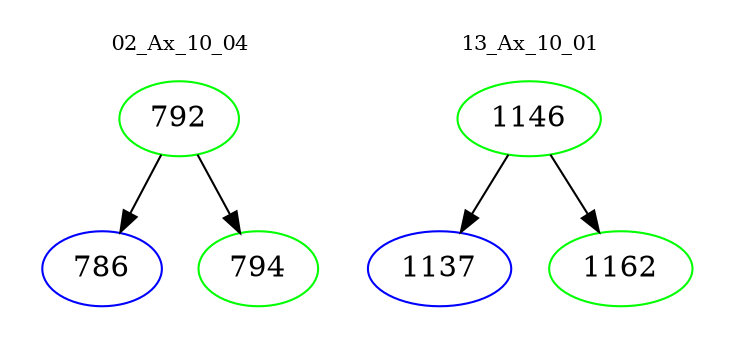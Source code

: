 digraph{
subgraph cluster_0 {
color = white
label = "02_Ax_10_04";
fontsize=10;
T0_792 [label="792", color="green"]
T0_792 -> T0_786 [color="black"]
T0_786 [label="786", color="blue"]
T0_792 -> T0_794 [color="black"]
T0_794 [label="794", color="green"]
}
subgraph cluster_1 {
color = white
label = "13_Ax_10_01";
fontsize=10;
T1_1146 [label="1146", color="green"]
T1_1146 -> T1_1137 [color="black"]
T1_1137 [label="1137", color="blue"]
T1_1146 -> T1_1162 [color="black"]
T1_1162 [label="1162", color="green"]
}
}
